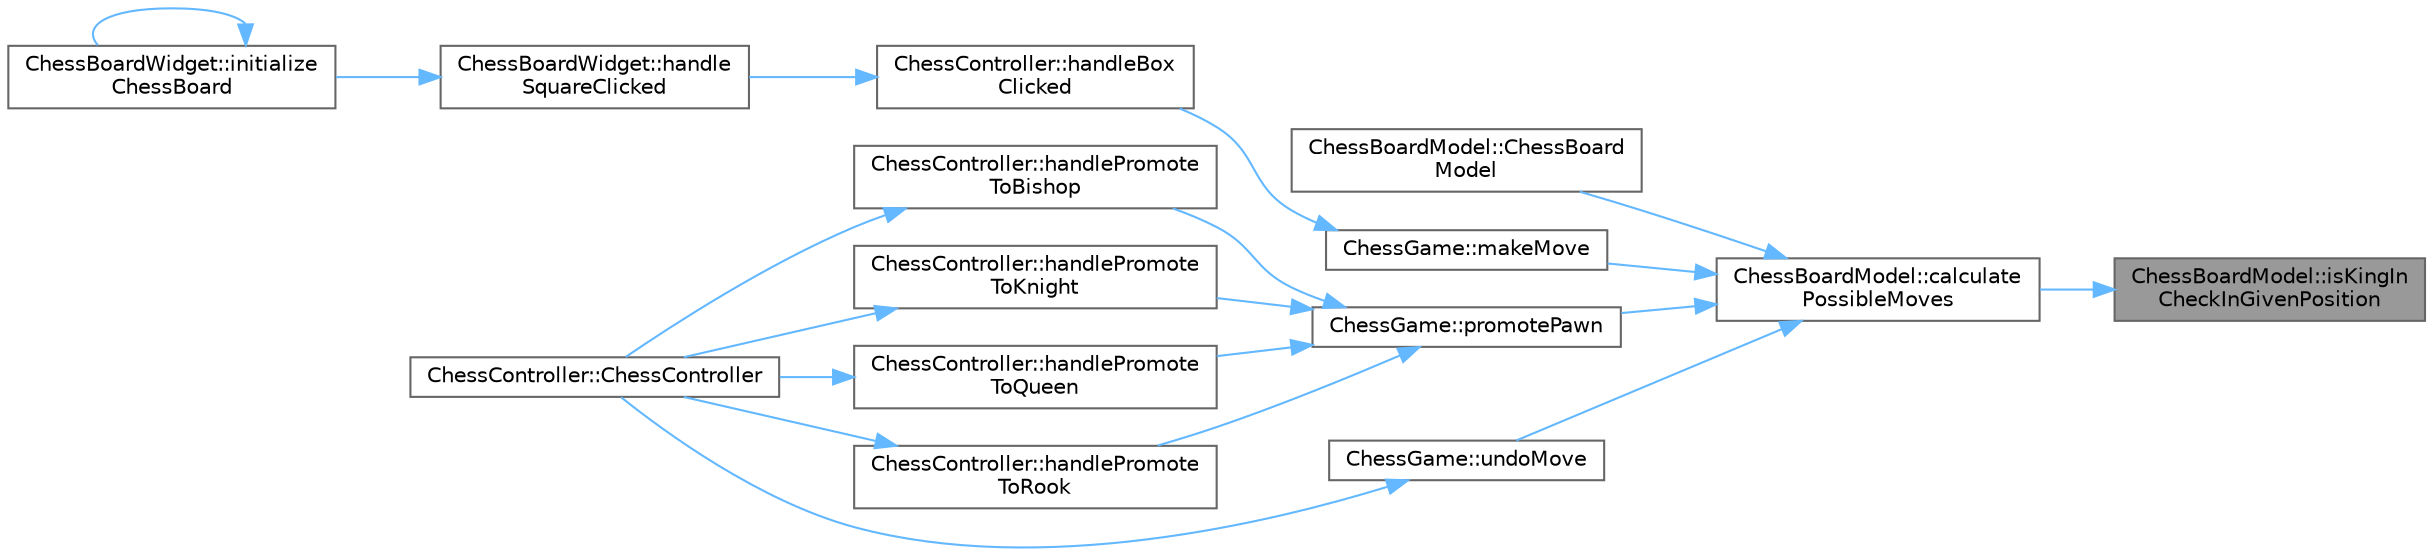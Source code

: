 digraph "ChessBoardModel::isKingInCheckInGivenPosition"
{
 // LATEX_PDF_SIZE
  bgcolor="transparent";
  edge [fontname=Helvetica,fontsize=10,labelfontname=Helvetica,labelfontsize=10];
  node [fontname=Helvetica,fontsize=10,shape=box,height=0.2,width=0.4];
  rankdir="RL";
  Node1 [id="Node000001",label="ChessBoardModel::isKingIn\lCheckInGivenPosition",height=0.2,width=0.4,color="gray40", fillcolor="grey60", style="filled", fontcolor="black",tooltip="Checks if the king of the specified player is in check in a given position."];
  Node1 -> Node2 [id="edge19_Node000001_Node000002",dir="back",color="steelblue1",style="solid",tooltip=" "];
  Node2 [id="Node000002",label="ChessBoardModel::calculate\lPossibleMoves",height=0.2,width=0.4,color="grey40", fillcolor="white", style="filled",URL="$class_chess_board_model.html#a9b54588c91dc730d8d8350eadd4c89dc",tooltip="Calculates possible moves for all chess pieces on the chessboard."];
  Node2 -> Node3 [id="edge20_Node000002_Node000003",dir="back",color="steelblue1",style="solid",tooltip=" "];
  Node3 [id="Node000003",label="ChessBoardModel::ChessBoard\lModel",height=0.2,width=0.4,color="grey40", fillcolor="white", style="filled",URL="$class_chess_board_model.html#ac3ea55eebf469859b1d7792606d7e365",tooltip="Constructor for ChessBoardModel."];
  Node2 -> Node4 [id="edge21_Node000002_Node000004",dir="back",color="steelblue1",style="solid",tooltip=" "];
  Node4 [id="Node000004",label="ChessGame::makeMove",height=0.2,width=0.4,color="grey40", fillcolor="white", style="filled",URL="$class_chess_game.html#ac6d0b5e0ac325a23fa4f82570835344b",tooltip="Makes a move on the chessboard."];
  Node4 -> Node5 [id="edge22_Node000004_Node000005",dir="back",color="steelblue1",style="solid",tooltip=" "];
  Node5 [id="Node000005",label="ChessController::handleBox\lClicked",height=0.2,width=0.4,color="grey40", fillcolor="white", style="filled",URL="$class_chess_controller.html#a39a0b8f5fd5ea736c1c0b00297de638a",tooltip="Handles the click event on a chessboard box."];
  Node5 -> Node6 [id="edge23_Node000005_Node000006",dir="back",color="steelblue1",style="solid",tooltip=" "];
  Node6 [id="Node000006",label="ChessBoardWidget::handle\lSquareClicked",height=0.2,width=0.4,color="grey40", fillcolor="white", style="filled",URL="$class_chess_board_widget.html#a4908fafe4bd7fb814d8767534eb85fa5",tooltip="Handles the click event on a chessboard square."];
  Node6 -> Node7 [id="edge24_Node000006_Node000007",dir="back",color="steelblue1",style="solid",tooltip=" "];
  Node7 [id="Node000007",label="ChessBoardWidget::initialize\lChessBoard",height=0.2,width=0.4,color="grey40", fillcolor="white", style="filled",URL="$class_chess_board_widget.html#a465e9c198c5511ffca7ebd5d741643cb",tooltip="Initializes the chessboard and starts the game."];
  Node7 -> Node7 [id="edge25_Node000007_Node000007",dir="back",color="steelblue1",style="solid",tooltip=" "];
  Node2 -> Node8 [id="edge26_Node000002_Node000008",dir="back",color="steelblue1",style="solid",tooltip=" "];
  Node8 [id="Node000008",label="ChessGame::promotePawn",height=0.2,width=0.4,color="grey40", fillcolor="white", style="filled",URL="$class_chess_game.html#aeeb405a0f6e10ec844fab2ff0a4a0392",tooltip="Promotes a pawn to the specified piece type."];
  Node8 -> Node9 [id="edge27_Node000008_Node000009",dir="back",color="steelblue1",style="solid",tooltip=" "];
  Node9 [id="Node000009",label="ChessController::handlePromote\lToBishop",height=0.2,width=0.4,color="grey40", fillcolor="white", style="filled",URL="$class_chess_controller.html#a1ef391574537c77e05facc3a4623c388",tooltip="Slot to handle promoting a pawn to a bishop."];
  Node9 -> Node10 [id="edge28_Node000009_Node000010",dir="back",color="steelblue1",style="solid",tooltip=" "];
  Node10 [id="Node000010",label="ChessController::ChessController",height=0.2,width=0.4,color="grey40", fillcolor="white", style="filled",URL="$class_chess_controller.html#a1a5ce0f8a8706dd670b8da59e3f4d0d3",tooltip="Constructor for ChessController."];
  Node8 -> Node11 [id="edge29_Node000008_Node000011",dir="back",color="steelblue1",style="solid",tooltip=" "];
  Node11 [id="Node000011",label="ChessController::handlePromote\lToKnight",height=0.2,width=0.4,color="grey40", fillcolor="white", style="filled",URL="$class_chess_controller.html#aa5bf2e2638621609aaf5f79c9a7621c9",tooltip="Slot to handle promoting a pawn to a knight."];
  Node11 -> Node10 [id="edge30_Node000011_Node000010",dir="back",color="steelblue1",style="solid",tooltip=" "];
  Node8 -> Node12 [id="edge31_Node000008_Node000012",dir="back",color="steelblue1",style="solid",tooltip=" "];
  Node12 [id="Node000012",label="ChessController::handlePromote\lToQueen",height=0.2,width=0.4,color="grey40", fillcolor="white", style="filled",URL="$class_chess_controller.html#ad281d64ec4c63ad737edff6f76c62182",tooltip="Slot to handle promoting a pawn to a queen."];
  Node12 -> Node10 [id="edge32_Node000012_Node000010",dir="back",color="steelblue1",style="solid",tooltip=" "];
  Node8 -> Node13 [id="edge33_Node000008_Node000013",dir="back",color="steelblue1",style="solid",tooltip=" "];
  Node13 [id="Node000013",label="ChessController::handlePromote\lToRook",height=0.2,width=0.4,color="grey40", fillcolor="white", style="filled",URL="$class_chess_controller.html#a31f9d1b347d44627572370863fe0b67c",tooltip="Slot to handle promoting a pawn to a rook."];
  Node13 -> Node10 [id="edge34_Node000013_Node000010",dir="back",color="steelblue1",style="solid",tooltip=" "];
  Node2 -> Node14 [id="edge35_Node000002_Node000014",dir="back",color="steelblue1",style="solid",tooltip=" "];
  Node14 [id="Node000014",label="ChessGame::undoMove",height=0.2,width=0.4,color="grey40", fillcolor="white", style="filled",URL="$class_chess_game.html#aaad77cd9c728a449a291dffcff23adeb",tooltip="Undoes the last move."];
  Node14 -> Node10 [id="edge36_Node000014_Node000010",dir="back",color="steelblue1",style="solid",tooltip=" "];
}

